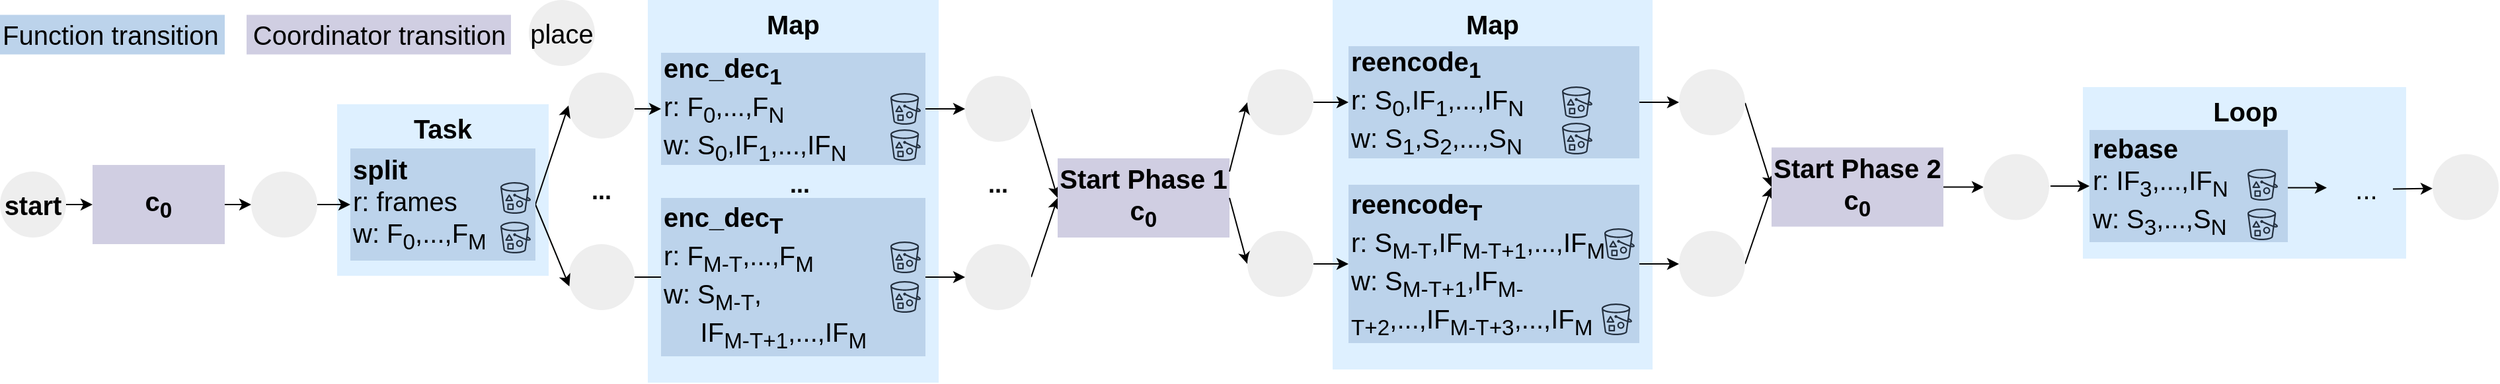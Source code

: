 <mxfile version="15.4.0" type="device"><diagram id="yiRDfCdH8cYX3cv1Tssn" name="Page-1"><mxGraphModel dx="3171" dy="1384" grid="1" gridSize="10" guides="1" tooltips="1" connect="1" arrows="1" fold="1" page="1" pageScale="1" pageWidth="827" pageHeight="1169" math="0" shadow="0"><root><mxCell id="0"/><mxCell id="1" parent="0"/><mxCell id="YkbhgyvwarrluKULEcp9-3" value="&lt;b&gt;Loop&lt;/b&gt;" style="rounded=0;whiteSpace=wrap;html=1;fontSize=20;align=center;verticalAlign=top;fillColor=#DEF0FF;strokeColor=none;" parent="1" vertex="1"><mxGeometry x="1015.5" y="326" width="244.5" height="130" as="geometry"/></mxCell><mxCell id="YkbhgyvwarrluKULEcp9-1" value="&lt;b&gt;Task&lt;/b&gt;" style="rounded=0;whiteSpace=wrap;html=1;fontSize=20;align=center;verticalAlign=top;fillColor=#DEF0FF;strokeColor=none;" parent="1" vertex="1"><mxGeometry x="-305" y="339" width="160" height="130" as="geometry"/></mxCell><mxCell id="FjUiIToW6S3Nz0YTUFFR-54" value="&lt;b&gt;Map&lt;/b&gt;" style="rounded=0;whiteSpace=wrap;html=1;fontSize=20;align=center;verticalAlign=top;strokeColor=none;fillColor=#DEF0FF;" parent="1" vertex="1"><mxGeometry x="-70" y="260" width="220" height="290" as="geometry"/></mxCell><mxCell id="RQtrrZ3ROyKTZi_biovk-3" style="edgeStyle=orthogonalEdgeStyle;rounded=0;orthogonalLoop=1;jettySize=auto;html=1;entryX=0;entryY=0.5;entryDx=0;entryDy=0;fontSize=20;" parent="1" target="RQtrrZ3ROyKTZi_biovk-2" edge="1"><mxGeometry relative="1" as="geometry"><mxPoint x="-520" y="415" as="sourcePoint"/></mxGeometry></mxCell><mxCell id="flFqotUBdHXeKiU6QVuq-12" style="edgeStyle=none;rounded=0;orthogonalLoop=1;jettySize=auto;html=1;exitX=1;exitY=0.5;exitDx=0;exitDy=0;entryX=0;entryY=0.5;entryDx=0;entryDy=0;" parent="1" source="RQtrrZ3ROyKTZi_biovk-2" target="flFqotUBdHXeKiU6QVuq-11" edge="1"><mxGeometry relative="1" as="geometry"/></mxCell><mxCell id="RQtrrZ3ROyKTZi_biovk-2" value="c&lt;sub&gt;0&lt;/sub&gt;" style="rounded=0;whiteSpace=wrap;html=1;fontSize=20;fillColor=#d0cee2;strokeColor=none;fontStyle=1" parent="1" vertex="1"><mxGeometry x="-490" y="385" width="100" height="60" as="geometry"/></mxCell><mxCell id="FjUiIToW6S3Nz0YTUFFR-17" style="edgeStyle=none;rounded=0;orthogonalLoop=1;jettySize=auto;html=1;exitX=1;exitY=0.5;exitDx=0;exitDy=0;entryX=0;entryY=0.5;entryDx=0;entryDy=0;fontSize=20;" parent="1" target="FjUiIToW6S3Nz0YTUFFR-10" edge="1"><mxGeometry relative="1" as="geometry"><mxPoint x="-80" y="342.5" as="sourcePoint"/></mxGeometry></mxCell><mxCell id="eREsopFe-L5aKBM5Z6ng-7" style="edgeStyle=none;rounded=0;orthogonalLoop=1;jettySize=auto;html=1;exitX=1;exitY=0.5;exitDx=0;exitDy=0;entryX=0;entryY=0.5;entryDx=0;entryDy=0;" parent="1" source="FjUiIToW6S3Nz0YTUFFR-10" edge="1"><mxGeometry relative="1" as="geometry"><mxPoint x="170" y="342.5" as="targetPoint"/></mxGeometry></mxCell><mxCell id="FjUiIToW6S3Nz0YTUFFR-10" value="&lt;b&gt;enc_dec&lt;sub&gt;1&lt;/sub&gt;&lt;br&gt;&lt;/b&gt;r: F&lt;sub&gt;0&lt;/sub&gt;,...,F&lt;sub&gt;N&lt;/sub&gt;&lt;br&gt;w: S&lt;sub&gt;0&lt;/sub&gt;,IF&lt;sub&gt;1&lt;/sub&gt;,...,IF&lt;sub&gt;N&lt;/sub&gt;" style="rounded=0;whiteSpace=wrap;html=1;fontSize=20;align=left;fillColor=#BCD3EB;strokeColor=none;" parent="1" vertex="1"><mxGeometry x="-60" y="300" width="200" height="85" as="geometry"/></mxCell><mxCell id="FjUiIToW6S3Nz0YTUFFR-28" style="edgeStyle=none;rounded=0;orthogonalLoop=1;jettySize=auto;html=1;exitX=1;exitY=0.5;exitDx=0;exitDy=0;entryX=0;entryY=0.5;entryDx=0;entryDy=0;fontSize=20;" parent="1" edge="1"><mxGeometry relative="1" as="geometry"><mxPoint x="-40" y="470" as="targetPoint"/><mxPoint x="-80" y="470" as="sourcePoint"/></mxGeometry></mxCell><mxCell id="lsy-rX_pw49WIMBO84-X-4" value="" style="sketch=0;outlineConnect=0;fontColor=#232F3E;gradientColor=none;strokeColor=#232F3E;fillColor=none;dashed=0;verticalLabelPosition=bottom;verticalAlign=top;align=center;html=1;fontSize=12;fontStyle=0;aspect=fixed;shape=mxgraph.aws4.resourceIcon;resIcon=mxgraph.aws4.bucket_with_objects;" parent="1" vertex="1"><mxGeometry x="110.0" y="327.5" width="30" height="30" as="geometry"/></mxCell><mxCell id="eREsopFe-L5aKBM5Z6ng-10" style="edgeStyle=none;rounded=0;orthogonalLoop=1;jettySize=auto;html=1;exitX=1;exitY=0.5;exitDx=0;exitDy=0;entryX=0;entryY=0.5;entryDx=0;entryDy=0;" parent="1" edge="1"><mxGeometry relative="1" as="geometry"><mxPoint x="110" y="470" as="sourcePoint"/><mxPoint x="170" y="470" as="targetPoint"/></mxGeometry></mxCell><mxCell id="eREsopFe-L5aKBM5Z6ng-13" style="edgeStyle=none;rounded=0;orthogonalLoop=1;jettySize=auto;html=1;exitX=1;exitY=0.5;exitDx=0;exitDy=0;entryX=0;entryY=0.5;entryDx=0;entryDy=0;" parent="1" source="flFqotUBdHXeKiU6QVuq-5" target="eREsopFe-L5aKBM5Z6ng-11" edge="1"><mxGeometry relative="1" as="geometry"><mxPoint x="270" y="420" as="targetPoint"/><mxPoint x="240" y="362.5" as="sourcePoint"/></mxGeometry></mxCell><mxCell id="eREsopFe-L5aKBM5Z6ng-15" style="edgeStyle=none;rounded=0;orthogonalLoop=1;jettySize=auto;html=1;exitX=1;exitY=0.5;exitDx=0;exitDy=0;entryX=0;entryY=0.5;entryDx=0;entryDy=0;" parent="1" source="flFqotUBdHXeKiU6QVuq-6" target="eREsopFe-L5aKBM5Z6ng-11" edge="1"><mxGeometry relative="1" as="geometry"><mxPoint x="270" y="420" as="targetPoint"/><mxPoint x="240" y="470" as="sourcePoint"/></mxGeometry></mxCell><mxCell id="eREsopFe-L5aKBM5Z6ng-16" style="edgeStyle=none;rounded=0;orthogonalLoop=1;jettySize=auto;html=1;exitX=1;exitY=0.5;exitDx=0;exitDy=0;entryX=0;entryY=0.5;entryDx=0;entryDy=0;" parent="1" edge="1"><mxGeometry relative="1" as="geometry"><mxPoint x="1250" y="403.25" as="sourcePoint"/><mxPoint x="1280" y="402.85" as="targetPoint"/></mxGeometry></mxCell><mxCell id="eREsopFe-L5aKBM5Z6ng-11" value="Start Phase 1 c&lt;sub&gt;0&lt;/sub&gt;" style="rounded=0;whiteSpace=wrap;html=1;fontSize=20;fillColor=#d0cee2;strokeColor=none;fontStyle=1" parent="1" vertex="1"><mxGeometry x="240" y="380" width="130" height="60" as="geometry"/></mxCell><mxCell id="c5oQpQGab_kqdqK10SxO-1" value="" style="sketch=0;outlineConnect=0;fontColor=#232F3E;gradientColor=none;strokeColor=#232F3E;fillColor=none;dashed=0;verticalLabelPosition=bottom;verticalAlign=top;align=center;html=1;fontSize=12;fontStyle=0;aspect=fixed;shape=mxgraph.aws4.resourceIcon;resIcon=mxgraph.aws4.bucket_with_objects;" parent="1" vertex="1"><mxGeometry x="110.0" y="355" width="30" height="30" as="geometry"/></mxCell><mxCell id="c5oQpQGab_kqdqK10SxO-8" value="&lt;b&gt;enc_dec&lt;sub&gt;T&lt;/sub&gt;&lt;br&gt;&lt;/b&gt;r: F&lt;sub&gt;M-T&lt;/sub&gt;,...,F&lt;sub&gt;M&lt;/sub&gt;&lt;br&gt;w: S&lt;sub&gt;M-T&lt;/sub&gt;,&lt;br&gt;&amp;nbsp; &amp;nbsp; &amp;nbsp;IF&lt;sub&gt;M-T+1&lt;/sub&gt;,...,IF&lt;sub&gt;M&lt;/sub&gt;" style="rounded=0;whiteSpace=wrap;html=1;fontSize=20;align=left;fillColor=#BCD3EB;strokeColor=none;" parent="1" vertex="1"><mxGeometry x="-60" y="410" width="200" height="120" as="geometry"/></mxCell><mxCell id="c5oQpQGab_kqdqK10SxO-9" value="" style="sketch=0;outlineConnect=0;fontColor=#232F3E;gradientColor=none;strokeColor=#232F3E;fillColor=none;dashed=0;verticalLabelPosition=bottom;verticalAlign=top;align=center;html=1;fontSize=12;fontStyle=0;aspect=fixed;shape=mxgraph.aws4.resourceIcon;resIcon=mxgraph.aws4.bucket_with_objects;" parent="1" vertex="1"><mxGeometry x="110" y="440" width="30" height="30" as="geometry"/></mxCell><mxCell id="c5oQpQGab_kqdqK10SxO-10" value="" style="sketch=0;outlineConnect=0;fontColor=#232F3E;gradientColor=none;strokeColor=#232F3E;fillColor=none;dashed=0;verticalLabelPosition=bottom;verticalAlign=top;align=center;html=1;fontSize=12;fontStyle=0;aspect=fixed;shape=mxgraph.aws4.resourceIcon;resIcon=mxgraph.aws4.bucket_with_objects;" parent="1" vertex="1"><mxGeometry x="110" y="470" width="30" height="30" as="geometry"/></mxCell><mxCell id="c5oQpQGab_kqdqK10SxO-12" value="&lt;b&gt;Map&lt;/b&gt;" style="rounded=0;whiteSpace=wrap;html=1;fontSize=20;align=center;verticalAlign=top;strokeColor=none;fillColor=#DEF0FF;" parent="1" vertex="1"><mxGeometry x="448" y="260" width="242" height="280" as="geometry"/></mxCell><mxCell id="c5oQpQGab_kqdqK10SxO-13" style="edgeStyle=none;rounded=0;orthogonalLoop=1;jettySize=auto;html=1;exitX=1;exitY=0.5;exitDx=0;exitDy=0;entryX=0;entryY=0.5;entryDx=0;entryDy=0;fontSize=20;" parent="1" target="flFqotUBdHXeKiU6QVuq-7" edge="1"><mxGeometry relative="1" as="geometry"><mxPoint x="370" y="390" as="sourcePoint"/><mxPoint x="430.0" y="337.5" as="targetPoint"/></mxGeometry></mxCell><mxCell id="c5oQpQGab_kqdqK10SxO-16" style="edgeStyle=none;rounded=0;orthogonalLoop=1;jettySize=auto;html=1;exitX=1;exitY=0.5;exitDx=0;exitDy=0;entryX=0;entryY=0.5;entryDx=0;entryDy=0;fontSize=20;" parent="1" source="eREsopFe-L5aKBM5Z6ng-11" target="flFqotUBdHXeKiU6QVuq-8" edge="1"><mxGeometry relative="1" as="geometry"><mxPoint x="400" y="415" as="sourcePoint"/><mxPoint x="430.0" y="470" as="targetPoint"/></mxGeometry></mxCell><mxCell id="c5oQpQGab_kqdqK10SxO-17" style="edgeStyle=none;rounded=0;orthogonalLoop=1;jettySize=auto;html=1;exitX=1;exitY=0.5;exitDx=0;exitDy=0;entryX=0;entryY=0.5;entryDx=0;entryDy=0;fontSize=20;" parent="1" target="c5oQpQGab_kqdqK10SxO-21" edge="1"><mxGeometry relative="1" as="geometry"><mxPoint x="433.0" y="337.5" as="sourcePoint"/></mxGeometry></mxCell><mxCell id="c5oQpQGab_kqdqK10SxO-20" style="edgeStyle=none;rounded=0;orthogonalLoop=1;jettySize=auto;html=1;exitX=1;exitY=0.5;exitDx=0;exitDy=0;entryX=0;entryY=0.5;entryDx=0;entryDy=0;" parent="1" source="c5oQpQGab_kqdqK10SxO-21" target="flFqotUBdHXeKiU6QVuq-9" edge="1"><mxGeometry relative="1" as="geometry"><mxPoint x="740.0" y="337.5" as="targetPoint"/></mxGeometry></mxCell><mxCell id="c5oQpQGab_kqdqK10SxO-21" value="&lt;b&gt;reencode&lt;sub&gt;1&lt;/sub&gt;&lt;br&gt;&lt;/b&gt;r: S&lt;sub&gt;0&lt;/sub&gt;,IF&lt;sub&gt;1&lt;/sub&gt;,...,IF&lt;sub&gt;N&lt;/sub&gt;&lt;br&gt;w: S&lt;sub&gt;1&lt;/sub&gt;,S&lt;sub&gt;2&lt;/sub&gt;,...,S&lt;sub&gt;N&lt;/sub&gt;" style="rounded=0;whiteSpace=wrap;html=1;fontSize=20;align=left;fillColor=#BCD3EB;strokeColor=none;" parent="1" vertex="1"><mxGeometry x="460" y="295" width="220" height="85" as="geometry"/></mxCell><mxCell id="c5oQpQGab_kqdqK10SxO-26" style="edgeStyle=none;rounded=0;orthogonalLoop=1;jettySize=auto;html=1;exitX=1;exitY=0.5;exitDx=0;exitDy=0;entryX=0;entryY=0.5;entryDx=0;entryDy=0;fontSize=20;" parent="1" source="flFqotUBdHXeKiU6QVuq-8" target="c5oQpQGab_kqdqK10SxO-49" edge="1"><mxGeometry relative="1" as="geometry"><mxPoint x="473" y="465" as="targetPoint"/><mxPoint x="433.0" y="465" as="sourcePoint"/></mxGeometry></mxCell><mxCell id="c5oQpQGab_kqdqK10SxO-29" value="" style="sketch=0;outlineConnect=0;fontColor=#232F3E;gradientColor=none;strokeColor=#232F3E;fillColor=none;dashed=0;verticalLabelPosition=bottom;verticalAlign=top;align=center;html=1;fontSize=12;fontStyle=0;aspect=fixed;shape=mxgraph.aws4.resourceIcon;resIcon=mxgraph.aws4.bucket_with_objects;" parent="1" vertex="1"><mxGeometry x="618" y="322.5" width="30" height="30" as="geometry"/></mxCell><mxCell id="c5oQpQGab_kqdqK10SxO-32" style="edgeStyle=none;rounded=0;orthogonalLoop=1;jettySize=auto;html=1;entryX=0;entryY=0.5;entryDx=0;entryDy=0;" parent="1" target="c5oQpQGab_kqdqK10SxO-53" edge="1"><mxGeometry relative="1" as="geometry"><mxPoint x="790" y="415" as="targetPoint"/><mxPoint x="760" y="338" as="sourcePoint"/></mxGeometry></mxCell><mxCell id="c5oQpQGab_kqdqK10SxO-38" style="edgeStyle=none;rounded=0;orthogonalLoop=1;jettySize=auto;html=1;exitX=1;exitY=0.5;exitDx=0;exitDy=0;entryX=0;entryY=0.5;entryDx=0;entryDy=0;" parent="1" source="flFqotUBdHXeKiU6QVuq-20" target="c5oQpQGab_kqdqK10SxO-53" edge="1"><mxGeometry relative="1" as="geometry"><mxPoint x="790" y="403.25" as="targetPoint"/><mxPoint x="760" y="443.25" as="sourcePoint"/></mxGeometry></mxCell><mxCell id="c5oQpQGab_kqdqK10SxO-42" value="" style="sketch=0;outlineConnect=0;fontColor=#232F3E;gradientColor=none;strokeColor=#232F3E;fillColor=none;dashed=0;verticalLabelPosition=bottom;verticalAlign=top;align=center;html=1;fontSize=12;fontStyle=0;aspect=fixed;shape=mxgraph.aws4.resourceIcon;resIcon=mxgraph.aws4.bucket_with_objects;" parent="1" vertex="1"><mxGeometry x="618" y="350" width="30" height="30" as="geometry"/></mxCell><mxCell id="flFqotUBdHXeKiU6QVuq-21" style="edgeStyle=none;rounded=0;orthogonalLoop=1;jettySize=auto;html=1;exitX=1;exitY=0.5;exitDx=0;exitDy=0;entryX=0;entryY=0.5;entryDx=0;entryDy=0;" parent="1" source="c5oQpQGab_kqdqK10SxO-49" target="flFqotUBdHXeKiU6QVuq-20" edge="1"><mxGeometry relative="1" as="geometry"/></mxCell><mxCell id="c5oQpQGab_kqdqK10SxO-49" value="&lt;b&gt;reencode&lt;sub&gt;T&lt;/sub&gt;&lt;br&gt;&lt;/b&gt;r: S&lt;sub&gt;M-T&lt;/sub&gt;,IF&lt;sub&gt;M-T+1&lt;/sub&gt;,...,IF&lt;sub&gt;M&lt;/sub&gt;&lt;br&gt;w: S&lt;sub&gt;M-T+1&lt;/sub&gt;,IF&lt;sub&gt;M-T+2&lt;/sub&gt;,...,IF&lt;sub&gt;M-T+3&lt;/sub&gt;,...,IF&lt;sub&gt;M&lt;/sub&gt;" style="rounded=0;whiteSpace=wrap;html=1;fontSize=20;align=left;fillColor=#BCD3EB;strokeColor=none;" parent="1" vertex="1"><mxGeometry x="460" y="400" width="220" height="120" as="geometry"/></mxCell><mxCell id="c5oQpQGab_kqdqK10SxO-50" value="" style="sketch=0;outlineConnect=0;fontColor=#232F3E;gradientColor=none;strokeColor=#232F3E;fillColor=none;dashed=0;verticalLabelPosition=bottom;verticalAlign=top;align=center;html=1;fontSize=12;fontStyle=0;aspect=fixed;shape=mxgraph.aws4.resourceIcon;resIcon=mxgraph.aws4.bucket_with_objects;" parent="1" vertex="1"><mxGeometry x="650" y="430" width="30" height="30" as="geometry"/></mxCell><mxCell id="c5oQpQGab_kqdqK10SxO-51" value="" style="sketch=0;outlineConnect=0;fontColor=#232F3E;gradientColor=none;strokeColor=#232F3E;fillColor=none;dashed=0;verticalLabelPosition=bottom;verticalAlign=top;align=center;html=1;fontSize=12;fontStyle=0;aspect=fixed;shape=mxgraph.aws4.resourceIcon;resIcon=mxgraph.aws4.bucket_with_objects;" parent="1" vertex="1"><mxGeometry x="648" y="487" width="30" height="30" as="geometry"/></mxCell><mxCell id="c5oQpQGab_kqdqK10SxO-60" style="edgeStyle=orthogonalEdgeStyle;rounded=0;orthogonalLoop=1;jettySize=auto;html=1;exitX=1;exitY=0.5;exitDx=0;exitDy=0;entryX=0;entryY=0.5;entryDx=0;entryDy=0;fontSize=22;" parent="1" source="c5oQpQGab_kqdqK10SxO-53" edge="1"><mxGeometry relative="1" as="geometry"><mxPoint x="940.5" y="401.75" as="targetPoint"/></mxGeometry></mxCell><mxCell id="c5oQpQGab_kqdqK10SxO-53" value="Start Phase 2 c&lt;sub&gt;0&lt;/sub&gt;" style="rounded=0;whiteSpace=wrap;html=1;fontSize=20;fillColor=#d0cee2;strokeColor=none;fontStyle=1" parent="1" vertex="1"><mxGeometry x="780" y="371.75" width="130" height="60" as="geometry"/></mxCell><mxCell id="c5oQpQGab_kqdqK10SxO-55" style="edgeStyle=none;rounded=0;orthogonalLoop=1;jettySize=auto;html=1;" parent="1" edge="1"><mxGeometry relative="1" as="geometry"><mxPoint x="1200" y="402.25" as="targetPoint"/><mxPoint x="1170" y="402.25" as="sourcePoint"/></mxGeometry></mxCell><mxCell id="c5oQpQGab_kqdqK10SxO-56" value="&lt;b&gt;rebase&lt;br&gt;&lt;/b&gt;r: IF&lt;sub&gt;3&lt;/sub&gt;,...,IF&lt;sub&gt;N&lt;/sub&gt;&lt;br&gt;w: S&lt;sub&gt;3&lt;/sub&gt;,...,S&lt;sub&gt;N&lt;/sub&gt;" style="rounded=0;whiteSpace=wrap;html=1;fontSize=20;align=left;fillColor=#BCD3EB;strokeColor=none;" parent="1" vertex="1"><mxGeometry x="1020.5" y="358.5" width="150" height="85" as="geometry"/></mxCell><mxCell id="c5oQpQGab_kqdqK10SxO-57" value="" style="sketch=0;outlineConnect=0;fontColor=#232F3E;gradientColor=none;strokeColor=#232F3E;fillColor=none;dashed=0;verticalLabelPosition=bottom;verticalAlign=top;align=center;html=1;fontSize=12;fontStyle=0;aspect=fixed;shape=mxgraph.aws4.resourceIcon;resIcon=mxgraph.aws4.bucket_with_objects;" parent="1" vertex="1"><mxGeometry x="1136.5" y="385" width="30" height="30" as="geometry"/></mxCell><mxCell id="c5oQpQGab_kqdqK10SxO-58" value="" style="sketch=0;outlineConnect=0;fontColor=#232F3E;gradientColor=none;strokeColor=#232F3E;fillColor=none;dashed=0;verticalLabelPosition=bottom;verticalAlign=top;align=center;html=1;fontSize=12;fontStyle=0;aspect=fixed;shape=mxgraph.aws4.resourceIcon;resIcon=mxgraph.aws4.bucket_with_objects;" parent="1" vertex="1"><mxGeometry x="1136.5" y="415" width="30" height="30" as="geometry"/></mxCell><mxCell id="c5oQpQGab_kqdqK10SxO-61" style="edgeStyle=orthogonalEdgeStyle;rounded=0;orthogonalLoop=1;jettySize=auto;html=1;exitX=1;exitY=0.5;exitDx=0;exitDy=0;entryX=0;entryY=0.5;entryDx=0;entryDy=0;fontSize=22;" parent="1" target="c5oQpQGab_kqdqK10SxO-56" edge="1"><mxGeometry relative="1" as="geometry"><mxPoint x="991" y="401" as="sourcePoint"/></mxGeometry></mxCell><mxCell id="c5oQpQGab_kqdqK10SxO-69" value="..." style="text;html=1;strokeColor=none;fillColor=none;align=center;verticalAlign=middle;whiteSpace=wrap;rounded=0;fontSize=20;" parent="1" vertex="1"><mxGeometry x="1200" y="388.25" width="60" height="30" as="geometry"/></mxCell><mxCell id="JqKjJWp6ReF8rzNrgn79-1" value="start" style="ellipse;whiteSpace=wrap;html=1;aspect=fixed;fontSize=20;fontStyle=1;fillColor=#eeeeee;strokeColor=none;" parent="1" vertex="1"><mxGeometry x="-560" y="390" width="50" height="50" as="geometry"/></mxCell><mxCell id="JqKjJWp6ReF8rzNrgn79-2" value="&lt;font style=&quot;font-size: 18px&quot;&gt;...&lt;/font&gt;" style="text;html=1;strokeColor=none;fillColor=none;align=center;verticalAlign=middle;whiteSpace=wrap;rounded=0;fontStyle=1" parent="1" vertex="1"><mxGeometry x="15" y="385" width="60" height="30" as="geometry"/></mxCell><mxCell id="flFqotUBdHXeKiU6QVuq-3" value="" style="ellipse;whiteSpace=wrap;html=1;aspect=fixed;fontSize=20;fontStyle=1;fillColor=#eeeeee;strokeColor=none;" parent="1" vertex="1"><mxGeometry x="-130" y="315" width="50" height="50" as="geometry"/></mxCell><mxCell id="flFqotUBdHXeKiU6QVuq-4" value="" style="ellipse;whiteSpace=wrap;html=1;aspect=fixed;fontSize=20;fontStyle=1;fillColor=#eeeeee;strokeColor=none;" parent="1" vertex="1"><mxGeometry x="-130" y="445" width="50" height="50" as="geometry"/></mxCell><mxCell id="flFqotUBdHXeKiU6QVuq-5" value="" style="ellipse;whiteSpace=wrap;html=1;aspect=fixed;fontSize=20;fontStyle=1;fillColor=#eeeeee;strokeColor=none;" parent="1" vertex="1"><mxGeometry x="170" y="317.5" width="50" height="50" as="geometry"/></mxCell><mxCell id="flFqotUBdHXeKiU6QVuq-6" value="" style="ellipse;whiteSpace=wrap;html=1;aspect=fixed;fontSize=20;fontStyle=1;fillColor=#eeeeee;strokeColor=none;" parent="1" vertex="1"><mxGeometry x="170" y="445" width="50" height="50" as="geometry"/></mxCell><mxCell id="flFqotUBdHXeKiU6QVuq-7" value="" style="ellipse;whiteSpace=wrap;html=1;aspect=fixed;fontSize=20;fontStyle=1;fillColor=#eeeeee;strokeColor=none;" parent="1" vertex="1"><mxGeometry x="383.5" y="312.5" width="50" height="50" as="geometry"/></mxCell><mxCell id="flFqotUBdHXeKiU6QVuq-8" value="" style="ellipse;whiteSpace=wrap;html=1;aspect=fixed;fontSize=20;fontStyle=1;fillColor=#eeeeee;strokeColor=none;" parent="1" vertex="1"><mxGeometry x="383.5" y="435" width="50" height="50" as="geometry"/></mxCell><mxCell id="flFqotUBdHXeKiU6QVuq-9" value="" style="ellipse;whiteSpace=wrap;html=1;aspect=fixed;fontSize=20;fontStyle=1;fillColor=#eeeeee;strokeColor=none;" parent="1" vertex="1"><mxGeometry x="710" y="312.5" width="50" height="50" as="geometry"/></mxCell><mxCell id="flFqotUBdHXeKiU6QVuq-16" style="edgeStyle=none;rounded=0;orthogonalLoop=1;jettySize=auto;html=1;exitX=1;exitY=0.5;exitDx=0;exitDy=0;entryX=0;entryY=0.5;entryDx=0;entryDy=0;" parent="1" source="flFqotUBdHXeKiU6QVuq-10" target="flFqotUBdHXeKiU6QVuq-3" edge="1"><mxGeometry relative="1" as="geometry"/></mxCell><mxCell id="flFqotUBdHXeKiU6QVuq-17" style="edgeStyle=none;rounded=0;orthogonalLoop=1;jettySize=auto;html=1;exitX=1;exitY=0.5;exitDx=0;exitDy=0;entryX=0.013;entryY=0.64;entryDx=0;entryDy=0;entryPerimeter=0;" parent="1" source="flFqotUBdHXeKiU6QVuq-10" target="flFqotUBdHXeKiU6QVuq-4" edge="1"><mxGeometry relative="1" as="geometry"/></mxCell><mxCell id="flFqotUBdHXeKiU6QVuq-10" value="&lt;b&gt;split&lt;br&gt;&lt;/b&gt;r: frames&lt;br&gt;w: F&lt;sub&gt;0&lt;/sub&gt;,...,F&lt;sub&gt;M&lt;/sub&gt;" style="rounded=0;whiteSpace=wrap;html=1;fontSize=20;align=left;fillColor=#BCD3EB;strokeColor=none;" parent="1" vertex="1"><mxGeometry x="-295" y="372.5" width="140" height="85" as="geometry"/></mxCell><mxCell id="flFqotUBdHXeKiU6QVuq-15" style="edgeStyle=none;rounded=0;orthogonalLoop=1;jettySize=auto;html=1;exitX=1;exitY=0.5;exitDx=0;exitDy=0;entryX=0;entryY=0.5;entryDx=0;entryDy=0;" parent="1" source="flFqotUBdHXeKiU6QVuq-11" target="flFqotUBdHXeKiU6QVuq-10" edge="1"><mxGeometry relative="1" as="geometry"/></mxCell><mxCell id="flFqotUBdHXeKiU6QVuq-11" value="" style="ellipse;whiteSpace=wrap;html=1;aspect=fixed;fontSize=20;fontStyle=1;fillColor=#eeeeee;strokeColor=none;" parent="1" vertex="1"><mxGeometry x="-370" y="390" width="50" height="50" as="geometry"/></mxCell><mxCell id="flFqotUBdHXeKiU6QVuq-13" value="" style="sketch=0;outlineConnect=0;fontColor=#232F3E;gradientColor=none;strokeColor=#232F3E;fillColor=none;dashed=0;verticalLabelPosition=bottom;verticalAlign=top;align=center;html=1;fontSize=12;fontStyle=0;aspect=fixed;shape=mxgraph.aws4.resourceIcon;resIcon=mxgraph.aws4.bucket_with_objects;" parent="1" vertex="1"><mxGeometry x="-185" y="395" width="30" height="30" as="geometry"/></mxCell><mxCell id="flFqotUBdHXeKiU6QVuq-14" value="" style="sketch=0;outlineConnect=0;fontColor=#232F3E;gradientColor=none;strokeColor=#232F3E;fillColor=none;dashed=0;verticalLabelPosition=bottom;verticalAlign=top;align=center;html=1;fontSize=12;fontStyle=0;aspect=fixed;shape=mxgraph.aws4.resourceIcon;resIcon=mxgraph.aws4.bucket_with_objects;" parent="1" vertex="1"><mxGeometry x="-185" y="425" width="30" height="30" as="geometry"/></mxCell><mxCell id="flFqotUBdHXeKiU6QVuq-18" value="&lt;font style=&quot;font-size: 18px&quot;&gt;...&lt;/font&gt;" style="text;html=1;strokeColor=none;fillColor=none;align=center;verticalAlign=middle;whiteSpace=wrap;rounded=0;fontStyle=1" parent="1" vertex="1"><mxGeometry x="-135" y="390" width="60" height="30" as="geometry"/></mxCell><mxCell id="flFqotUBdHXeKiU6QVuq-19" value="&lt;font style=&quot;font-size: 18px&quot;&gt;...&lt;/font&gt;" style="text;html=1;strokeColor=none;fillColor=none;align=center;verticalAlign=middle;whiteSpace=wrap;rounded=0;fontStyle=1" parent="1" vertex="1"><mxGeometry x="165" y="385" width="60" height="30" as="geometry"/></mxCell><mxCell id="flFqotUBdHXeKiU6QVuq-20" value="" style="ellipse;whiteSpace=wrap;html=1;aspect=fixed;fontSize=20;fontStyle=1;fillColor=#eeeeee;strokeColor=none;" parent="1" vertex="1"><mxGeometry x="710" y="435" width="50" height="50" as="geometry"/></mxCell><mxCell id="flFqotUBdHXeKiU6QVuq-22" value="" style="ellipse;whiteSpace=wrap;html=1;aspect=fixed;fontSize=20;fontStyle=1;fillColor=#eeeeee;strokeColor=none;" parent="1" vertex="1"><mxGeometry x="940" y="376.75" width="50" height="50" as="geometry"/></mxCell><mxCell id="flFqotUBdHXeKiU6QVuq-23" value="" style="ellipse;whiteSpace=wrap;html=1;aspect=fixed;fontSize=20;fontStyle=1;fillColor=#eeeeee;strokeColor=none;" parent="1" vertex="1"><mxGeometry x="1280" y="376.75" width="50" height="50" as="geometry"/></mxCell><mxCell id="3gnQ98TqGQoISGHjz6v_-1" value="Function transition" style="rounded=0;whiteSpace=wrap;html=1;fontSize=20;align=left;fillColor=#BCD3EB;strokeColor=none;" parent="1" vertex="1"><mxGeometry x="-560" y="271.25" width="170" height="30" as="geometry"/></mxCell><mxCell id="3gnQ98TqGQoISGHjz6v_-2" value="&lt;span style=&quot;font-weight: normal&quot;&gt;Coordinator transition&lt;/span&gt;" style="rounded=0;whiteSpace=wrap;html=1;fontSize=20;fillColor=#d0cee2;strokeColor=none;fontStyle=1" parent="1" vertex="1"><mxGeometry x="-373.5" y="271.25" width="200" height="30" as="geometry"/></mxCell><mxCell id="3gnQ98TqGQoISGHjz6v_-3" value="&lt;span style=&quot;font-weight: normal&quot;&gt;place&lt;/span&gt;" style="ellipse;whiteSpace=wrap;html=1;aspect=fixed;fontSize=20;fontStyle=1;fillColor=#eeeeee;strokeColor=none;" parent="1" vertex="1"><mxGeometry x="-160" y="260" width="50" height="50" as="geometry"/></mxCell></root></mxGraphModel></diagram></mxfile>